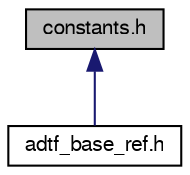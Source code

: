 digraph "constants.h"
{
  edge [fontname="FreeSans",fontsize="10",labelfontname="FreeSans",labelfontsize="10"];
  node [fontname="FreeSans",fontsize="10",shape=record];
  Node1 [label="constants.h",height=0.2,width=0.4,color="black", fillcolor="grey75", style="filled", fontcolor="black"];
  Node1 -> Node2 [dir="back",color="midnightblue",fontsize="10",style="solid",fontname="FreeSans"];
  Node2 [label="adtf_base_ref.h",height=0.2,width=0.4,color="black", fillcolor="white", style="filled",URL="$adtf__base__ref_8h.html",tooltip="Standard includes. "];
}
